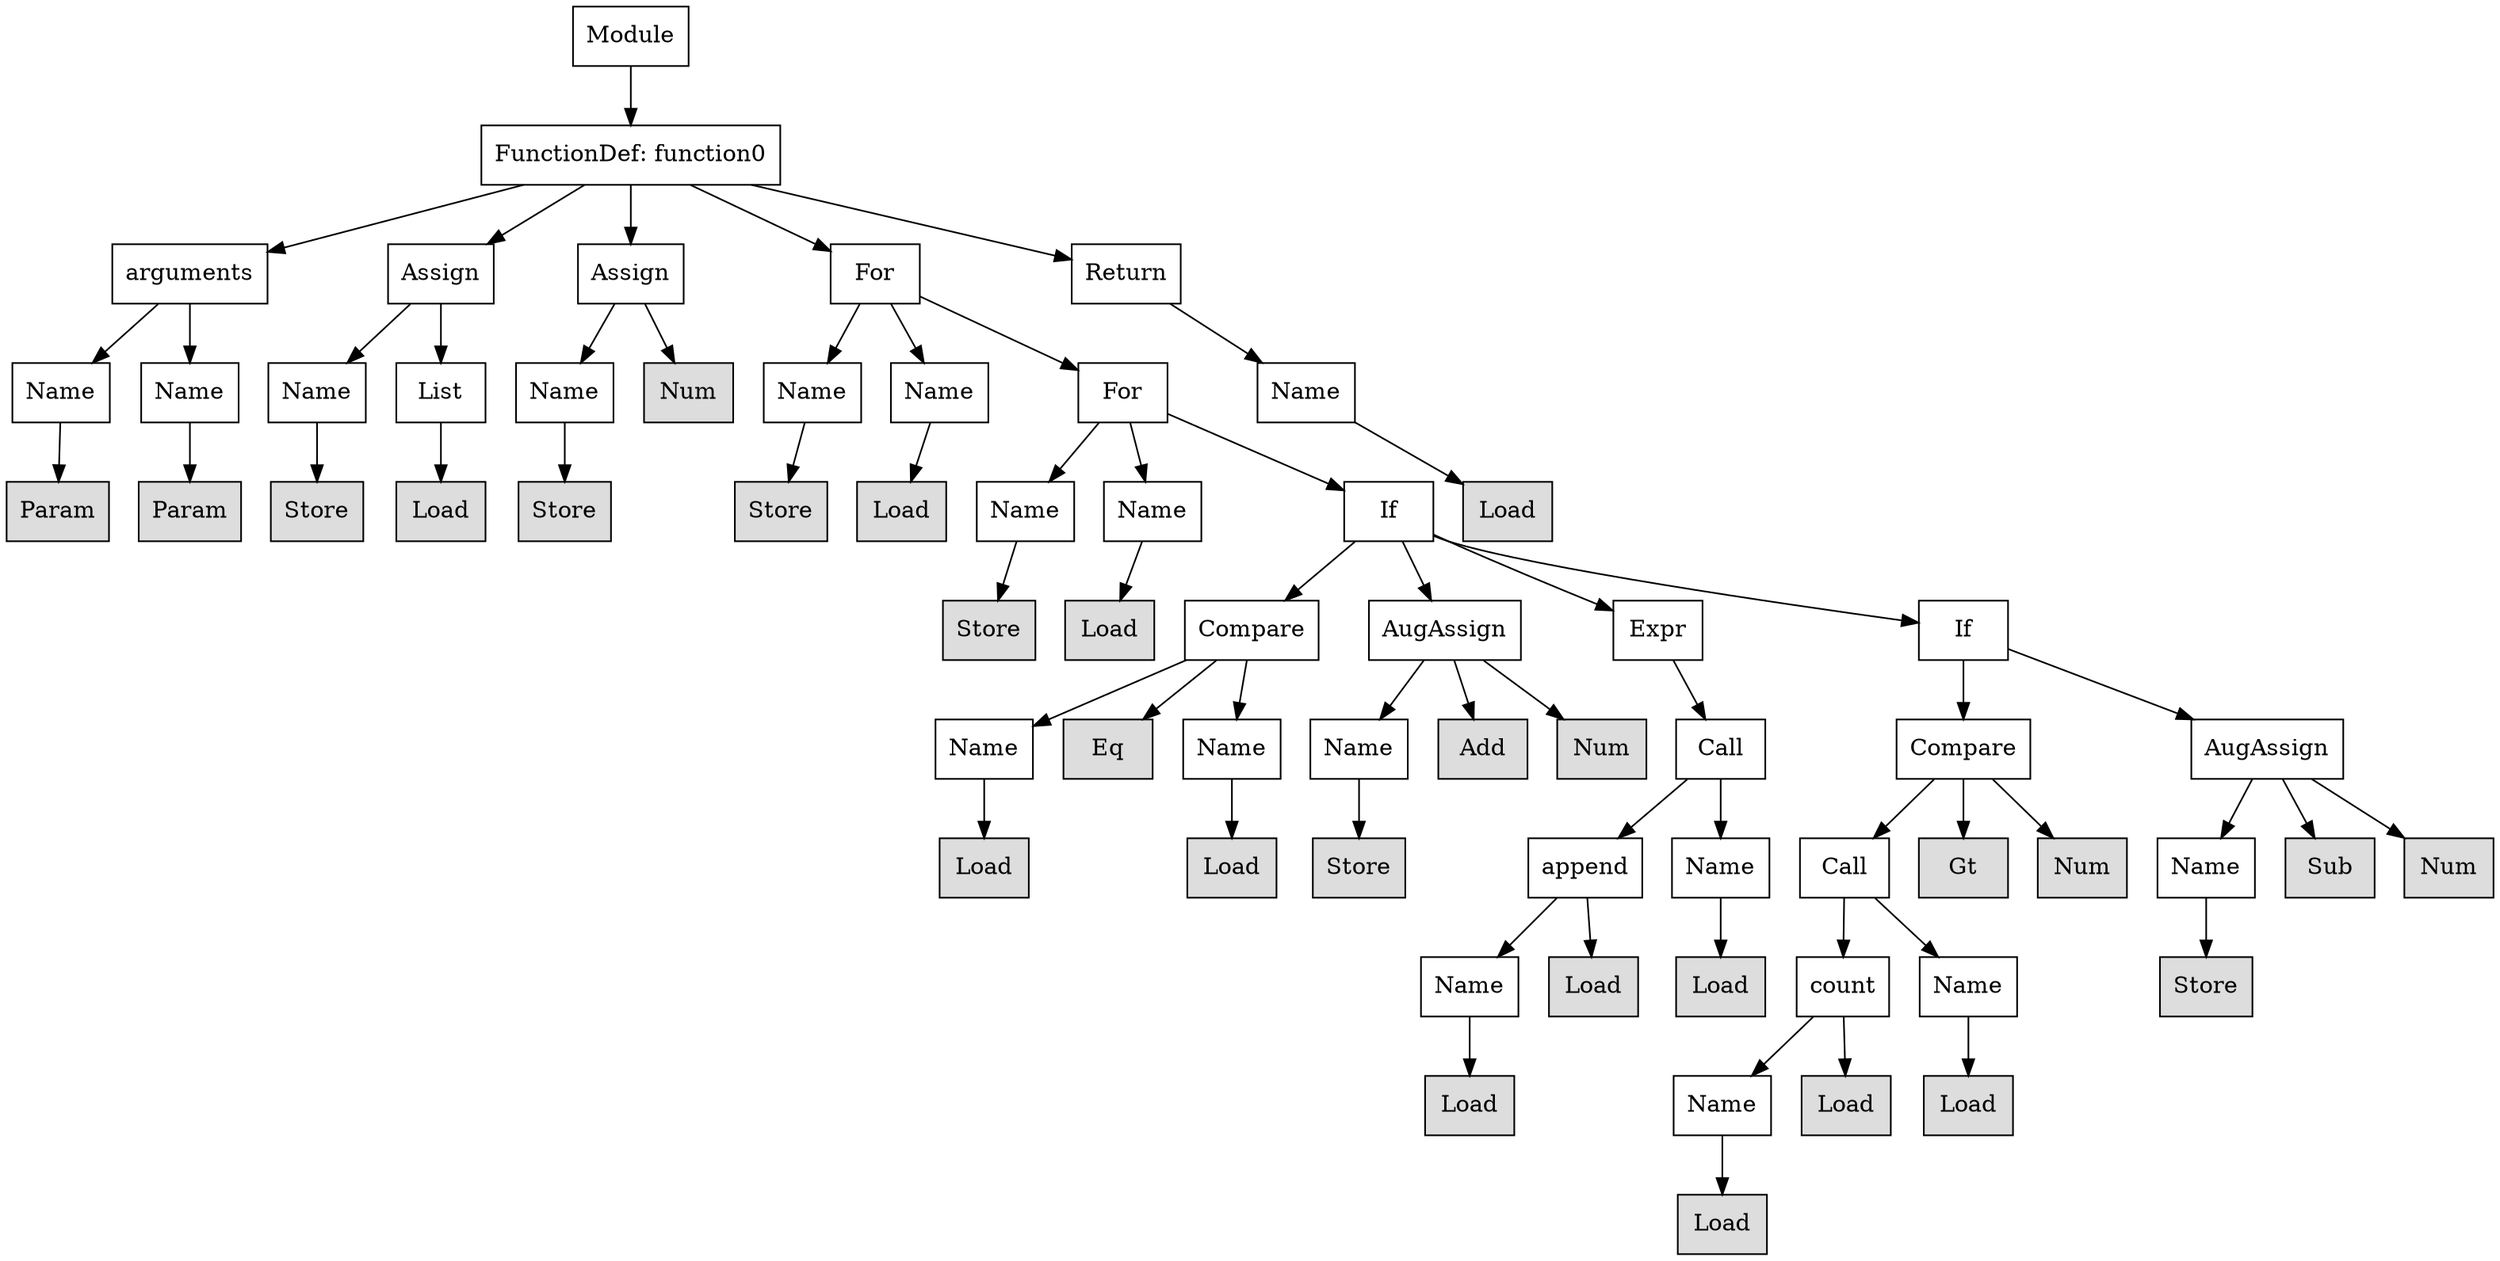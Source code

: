 digraph G {
n0 [shape=rect, label="Module"];
n1 [shape=rect, label="FunctionDef: function0"];
n2 [shape=rect, label="arguments"];
n3 [shape=rect, label="Assign"];
n4 [shape=rect, label="Assign"];
n5 [shape=rect, label="For"];
n6 [shape=rect, label="Return"];
n7 [shape=rect, label="Name"];
n8 [shape=rect, label="Name"];
n9 [shape=rect, label="Name"];
n10 [shape=rect, label="List"];
n11 [shape=rect, label="Name"];
n12 [shape=rect, label="Num" style="filled" fillcolor="#dddddd"];
n13 [shape=rect, label="Name"];
n14 [shape=rect, label="Name"];
n15 [shape=rect, label="For"];
n16 [shape=rect, label="Name"];
n17 [shape=rect, label="Param" style="filled" fillcolor="#dddddd"];
n18 [shape=rect, label="Param" style="filled" fillcolor="#dddddd"];
n19 [shape=rect, label="Store" style="filled" fillcolor="#dddddd"];
n20 [shape=rect, label="Load" style="filled" fillcolor="#dddddd"];
n21 [shape=rect, label="Store" style="filled" fillcolor="#dddddd"];
n22 [shape=rect, label="Store" style="filled" fillcolor="#dddddd"];
n23 [shape=rect, label="Load" style="filled" fillcolor="#dddddd"];
n24 [shape=rect, label="Name"];
n25 [shape=rect, label="Name"];
n26 [shape=rect, label="If"];
n27 [shape=rect, label="Load" style="filled" fillcolor="#dddddd"];
n28 [shape=rect, label="Store" style="filled" fillcolor="#dddddd"];
n29 [shape=rect, label="Load" style="filled" fillcolor="#dddddd"];
n30 [shape=rect, label="Compare"];
n31 [shape=rect, label="AugAssign"];
n32 [shape=rect, label="Expr"];
n33 [shape=rect, label="If"];
n34 [shape=rect, label="Name"];
n35 [shape=rect, label="Eq" style="filled" fillcolor="#dddddd"];
n36 [shape=rect, label="Name"];
n37 [shape=rect, label="Name"];
n38 [shape=rect, label="Add" style="filled" fillcolor="#dddddd"];
n39 [shape=rect, label="Num" style="filled" fillcolor="#dddddd"];
n40 [shape=rect, label="Call"];
n41 [shape=rect, label="Compare"];
n42 [shape=rect, label="AugAssign"];
n43 [shape=rect, label="Load" style="filled" fillcolor="#dddddd"];
n44 [shape=rect, label="Load" style="filled" fillcolor="#dddddd"];
n45 [shape=rect, label="Store" style="filled" fillcolor="#dddddd"];
n46 [shape=rect, label="append"];
n47 [shape=rect, label="Name"];
n48 [shape=rect, label="Call"];
n49 [shape=rect, label="Gt" style="filled" fillcolor="#dddddd"];
n50 [shape=rect, label="Num" style="filled" fillcolor="#dddddd"];
n51 [shape=rect, label="Name"];
n52 [shape=rect, label="Sub" style="filled" fillcolor="#dddddd"];
n53 [shape=rect, label="Num" style="filled" fillcolor="#dddddd"];
n54 [shape=rect, label="Name"];
n55 [shape=rect, label="Load" style="filled" fillcolor="#dddddd"];
n56 [shape=rect, label="Load" style="filled" fillcolor="#dddddd"];
n57 [shape=rect, label="count"];
n58 [shape=rect, label="Name"];
n59 [shape=rect, label="Store" style="filled" fillcolor="#dddddd"];
n60 [shape=rect, label="Load" style="filled" fillcolor="#dddddd"];
n61 [shape=rect, label="Name"];
n62 [shape=rect, label="Load" style="filled" fillcolor="#dddddd"];
n63 [shape=rect, label="Load" style="filled" fillcolor="#dddddd"];
n64 [shape=rect, label="Load" style="filled" fillcolor="#dddddd"];
n0 -> n1;
n1 -> n2;
n1 -> n3;
n1 -> n4;
n1 -> n5;
n1 -> n6;
n2 -> n7;
n2 -> n8;
n3 -> n9;
n3 -> n10;
n4 -> n11;
n4 -> n12;
n5 -> n13;
n5 -> n14;
n5 -> n15;
n6 -> n16;
n7 -> n17;
n8 -> n18;
n9 -> n19;
n10 -> n20;
n11 -> n21;
n13 -> n22;
n14 -> n23;
n15 -> n24;
n15 -> n25;
n15 -> n26;
n16 -> n27;
n24 -> n28;
n25 -> n29;
n26 -> n30;
n26 -> n31;
n26 -> n32;
n26 -> n33;
n30 -> n34;
n30 -> n35;
n30 -> n36;
n31 -> n37;
n31 -> n38;
n31 -> n39;
n32 -> n40;
n33 -> n41;
n33 -> n42;
n34 -> n43;
n36 -> n44;
n37 -> n45;
n40 -> n46;
n40 -> n47;
n41 -> n48;
n41 -> n49;
n41 -> n50;
n42 -> n51;
n42 -> n52;
n42 -> n53;
n46 -> n54;
n46 -> n55;
n47 -> n56;
n48 -> n57;
n48 -> n58;
n51 -> n59;
n54 -> n60;
n57 -> n61;
n57 -> n62;
n58 -> n63;
n61 -> n64;
}
